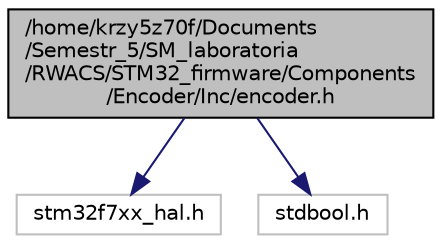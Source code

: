 digraph "/home/krzy5z70f/Documents/Semestr_5/SM_laboratoria/RWACS/STM32_firmware/Components/Encoder/Inc/encoder.h"
{
 // LATEX_PDF_SIZE
  edge [fontname="Helvetica",fontsize="10",labelfontname="Helvetica",labelfontsize="10"];
  node [fontname="Helvetica",fontsize="10",shape=record];
  Node1 [label="/home/krzy5z70f/Documents\l/Semestr_5/SM_laboratoria\l/RWACS/STM32_firmware/Components\l/Encoder/Inc/encoder.h",height=0.2,width=0.4,color="black", fillcolor="grey75", style="filled", fontcolor="black",tooltip=": Encoder header file"];
  Node1 -> Node2 [color="midnightblue",fontsize="10",style="solid"];
  Node2 [label="stm32f7xx_hal.h",height=0.2,width=0.4,color="grey75", fillcolor="white", style="filled",tooltip=" "];
  Node1 -> Node3 [color="midnightblue",fontsize="10",style="solid"];
  Node3 [label="stdbool.h",height=0.2,width=0.4,color="grey75", fillcolor="white", style="filled",tooltip=" "];
}
